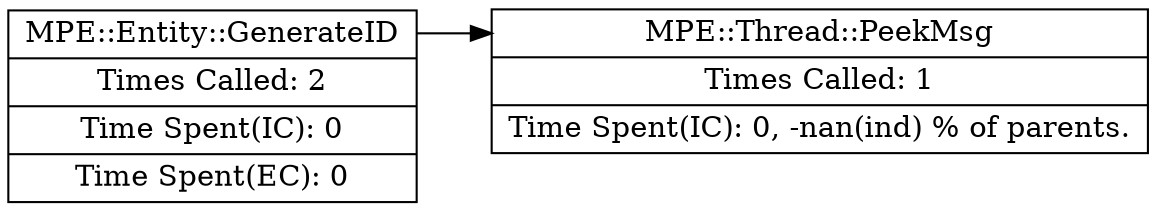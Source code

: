 digraph "26284" { node[shape = "record"];
graph [ rankdir = "LR"];
"0000021A5E630460"[
label = "<f0> MPE::Entity::GenerateID | <f1> Times Called: 2 | <f2> Time Spent(IC): 0 | Time Spent(EC): 0"];
"0000021A5E6308C0"[
label = "<f0> MPE::Thread::PeekMsg | <f1> Times Called: 1 | <f2> Time Spent(IC): 0, -nan(ind) % of parents."];

"0000021A5E630460":f0 -> "0000021A5E6308C0":f0


}

digraph "16144" { node[shape = "record"];
graph [ rankdir = "LR"];
"000001F8518A1450"[
label = "<f0> MPE::Entity::GenerateID | <f1> Times Called: 2 | <f2> Time Spent(IC): 0 | Time Spent(EC): 0"];
"000001F8518A22B0"[
label = "<f0> MPE::Thread::PeekMsg | <f1> Times Called: 1 | <f2> Time Spent(IC): 0, -nan(ind) % of parents."];

"000001F8518A1450":f0 -> "000001F8518A22B0":f0


}

digraph "18572" { node[shape = "record"];
graph [ rankdir = "LR"];
"0000022573B9F3E0"[
label = "<f0> MPE::Entity::GenerateID | <f1> Times Called: 2 | <f2> Time Spent(IC): 0 | Time Spent(EC): 0"];
"0000022573B9E300"[
label = "<f0> MPE::Thread::PeekMsg | <f1> Times Called: 1 | <f2> Time Spent(IC): 0, -nan(ind) % of parents."];

"0000022573B9F3E0":f0 -> "0000022573B9E300":f0


}

digraph "24156" { node[shape = "record"];
graph [ rankdir = "LR"];
"000001D5997AC490"[
label = "<f0> MPE::Entity::GenerateID | <f1> Times Called: 2 | <f2> Time Spent(IC): 0 | Time Spent(EC): 0"];
"000001D5997AB590"[
label = "<f0> MPE::Thread::PeekMsg | <f1> Times Called: 1 | <f2> Time Spent(IC): 0, -nan(ind) % of parents."];

"000001D5997AC490":f0 -> "000001D5997AB590":f0


}

digraph "6748" { node[shape = "record"];
graph [ rankdir = "LR"];
"00000231B75561A0"[
label = "<f0> MPE::Renderer_DirectX11::Start | <f1> Times Called: 1174 | <f2> Time Spent(IC): 22802 | Time Spent(EC): 22802"];
"00000231B7556240"[
label = "<f0> MPE::Thread::PeekMsg | <f1> Times Called: 1174 | <f2> Time Spent(IC): 0, 0 % of parents."];

"00000231B75561A0":f0 -> "00000231B7556240":f0


}

digraph "21388" { node[shape = "record"];
graph [ rankdir = "LR"];
"00000231B7555F20"[
label = "<f0> MPE::ResourceManager::Start | <f1> Times Called: 1173 | <f2> Time Spent(IC): 22805 | Time Spent(EC): 22805"];
"00000231B7555FC0"[
label = "<f0> MPE::Thread::PeekMsg | <f1> Times Called: 1174 | <f2> Time Spent(IC): 0, 0 % of parents."];

"00000231B7555F20":f0 -> "00000231B7555FC0":f0


}

digraph "5252" { node[shape = "record"];
graph [ rankdir = "LR"];
"00000231B7556060"[
label = "<f0> MPE::ThreadMessageController::Send | <f1> Times Called: 2 | <f2> Time Spent(IC): 0 | Time Spent(EC): 0"];
"00000231B7556380"[
label = "<f0> MPE::Thread::Send | <f1> Times Called: 2 | <f2> Time Spent(IC): 0, -nan(ind) % of parents."];

"00000231B7556060":f0 -> "00000231B7556380":f0


}

digraph "8148" { node[shape = "record"];
graph [ rankdir = "LR"];
"00000231B09F30B0"[
label = "<f0> WinMain | <f1> Times Called: 1 | <f2> Time Spent(IC): 26993 | Time Spent(EC): 3421"];
"00000231B09F1CA0"[
label = "<f0> MPE::Window::Window | <f1> Times Called: 1 | <f2> Time Spent(IC): 52, 0.00192643 % of parents."];

"00000231B09F30B0":f0 -> "00000231B09F1CA0":f0
"00000231B7555840"[
label = "<f0> MPE::ThreadMessageController::Start | <f1> Times Called: 1171 | <f2> Time Spent(IC): 22739, 0.842404 % of parents. | Time Spent(EC): 22739"];
"00000231B75562E0"[
label = "<f0> MPE::Thread::PeekMsg | <f1> Times Called: 1171 | <f2> Time Spent(IC): 0, 0 % of parents."];

"00000231B7555840":f0 -> "00000231B75562E0":f0

"00000231B09F30B0":f0 -> "00000231B7555840":f0
"00000231B75564C0"[
label = "<f0> MPE::ThreadMessageController::~ThreadMessageController | <f1> Times Called: 1 | <f2> Time Spent(IC): 88, 0.0032601 % of parents. | Time Spent(EC): 88"];
"00000231B75552A0"[
label = "<f0> MPE::ThreadMessageController::BroadC | <f1> Times Called: 1 | <f2> Time Spent(IC): 0, 0 % of parents. | Time Spent(EC): 0"];
"00000231B7556560"[
label = "<f0> MPE::Thread::Send | <f1> Times Called: 3 | <f2> Time Spent(IC): 0, -nan(ind) % of parents."];

"00000231B75552A0":f0 -> "00000231B7556560":f0

"00000231B75564C0":f0 -> "00000231B75552A0":f0

"00000231B09F30B0":f0 -> "00000231B75564C0":f0
"00000231B0A3D070"[
label = "<f0> MPE::Renderer_DirectX11::Renderer_DirectX11 | <f1> Times Called: 1 | <f2> Time Spent(IC): 693, 0.0256733 % of parents."];

"00000231B09F30B0":f0 -> "00000231B0A3D070":f0


}

